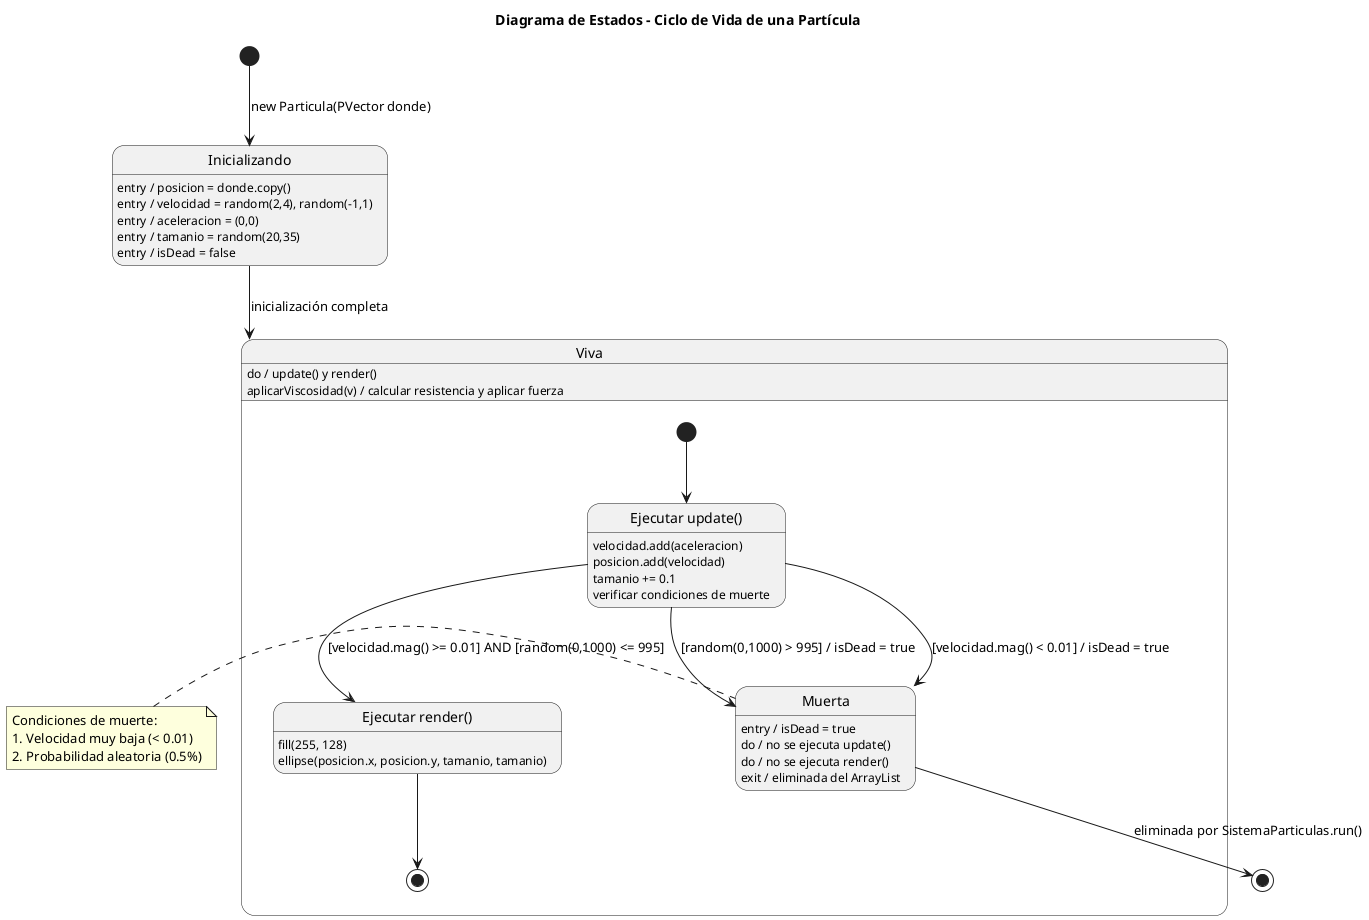 @startuml state_diagram

title Diagrama de Estados - Ciclo de Vida de una Partícula

[*] --> Inicializando : new Particula(PVector donde)

state Inicializando {
  Inicializando : entry / posicion = donde.copy()
  Inicializando : entry / velocidad = random(2,4), random(-1,1)
  Inicializando : entry / aceleracion = (0,0)
  Inicializando : entry / tamanio = random(20,35)
  Inicializando : entry / isDead = false
}

Inicializando --> Viva : inicialización completa

state Viva {
  Viva : do / update() y render()
  Viva : aplicarViscosidad(v) / calcular resistencia y aplicar fuerza
  
  state "Ejecutar update()" as update_activity {
    update_activity : velocidad.add(aceleracion)
    update_activity : posicion.add(velocidad)
    update_activity : tamanio += 0.1
    update_activity : verificar condiciones de muerte
  }
  
  state "Ejecutar render()" as render_activity {
    render_activity : fill(255, 128)
    render_activity : ellipse(posicion.x, posicion.y, tamanio, tamanio)
  }
  
  [*] --> update_activity
  update_activity --> render_activity : [velocidad.mag() >= 0.01] AND [random(0,1000) <= 995]
  update_activity --> Muerta : [velocidad.mag() < 0.01] / isDead = true
  update_activity --> Muerta : [random(0,1000) > 995] / isDead = true
  render_activity --> [*]
}

state Muerta {
  Muerta : entry / isDead = true
  Muerta : do / no se ejecuta update()
  Muerta : do / no se ejecuta render()
  Muerta : exit / eliminada del ArrayList
}

Muerta --> [*] : eliminada por SistemaParticulas.run()

note left of Muerta
  Condiciones de muerte:
  1. Velocidad muy baja (< 0.01)
  2. Probabilidad aleatoria (0.5%)
end note

@enduml